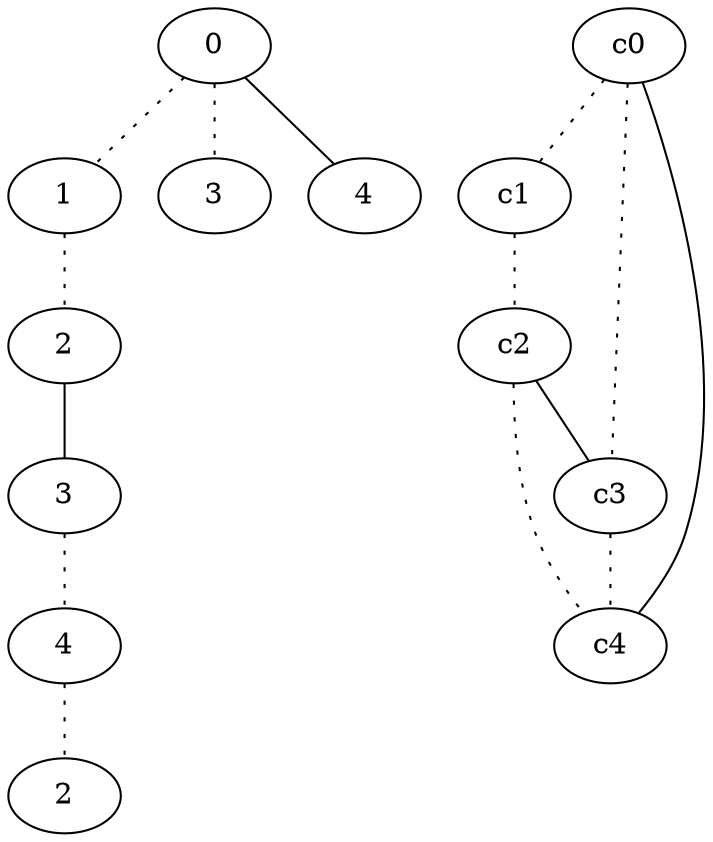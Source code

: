 graph {
a0[label=0];
a1[label=1];
a2[label=2];
a3[label=3];
a4[label=4];
a5[label=2];
a6[label=3];
a7[label=4];
a0 -- a1 [style=dotted];
a0 -- a6 [style=dotted];
a0 -- a7;
a1 -- a2 [style=dotted];
a2 -- a3;
a3 -- a4 [style=dotted];
a4 -- a5 [style=dotted];
c0 -- c1 [style=dotted];
c0 -- c3 [style=dotted];
c0 -- c4;
c1 -- c2 [style=dotted];
c2 -- c3;
c2 -- c4 [style=dotted];
c3 -- c4 [style=dotted];
}
